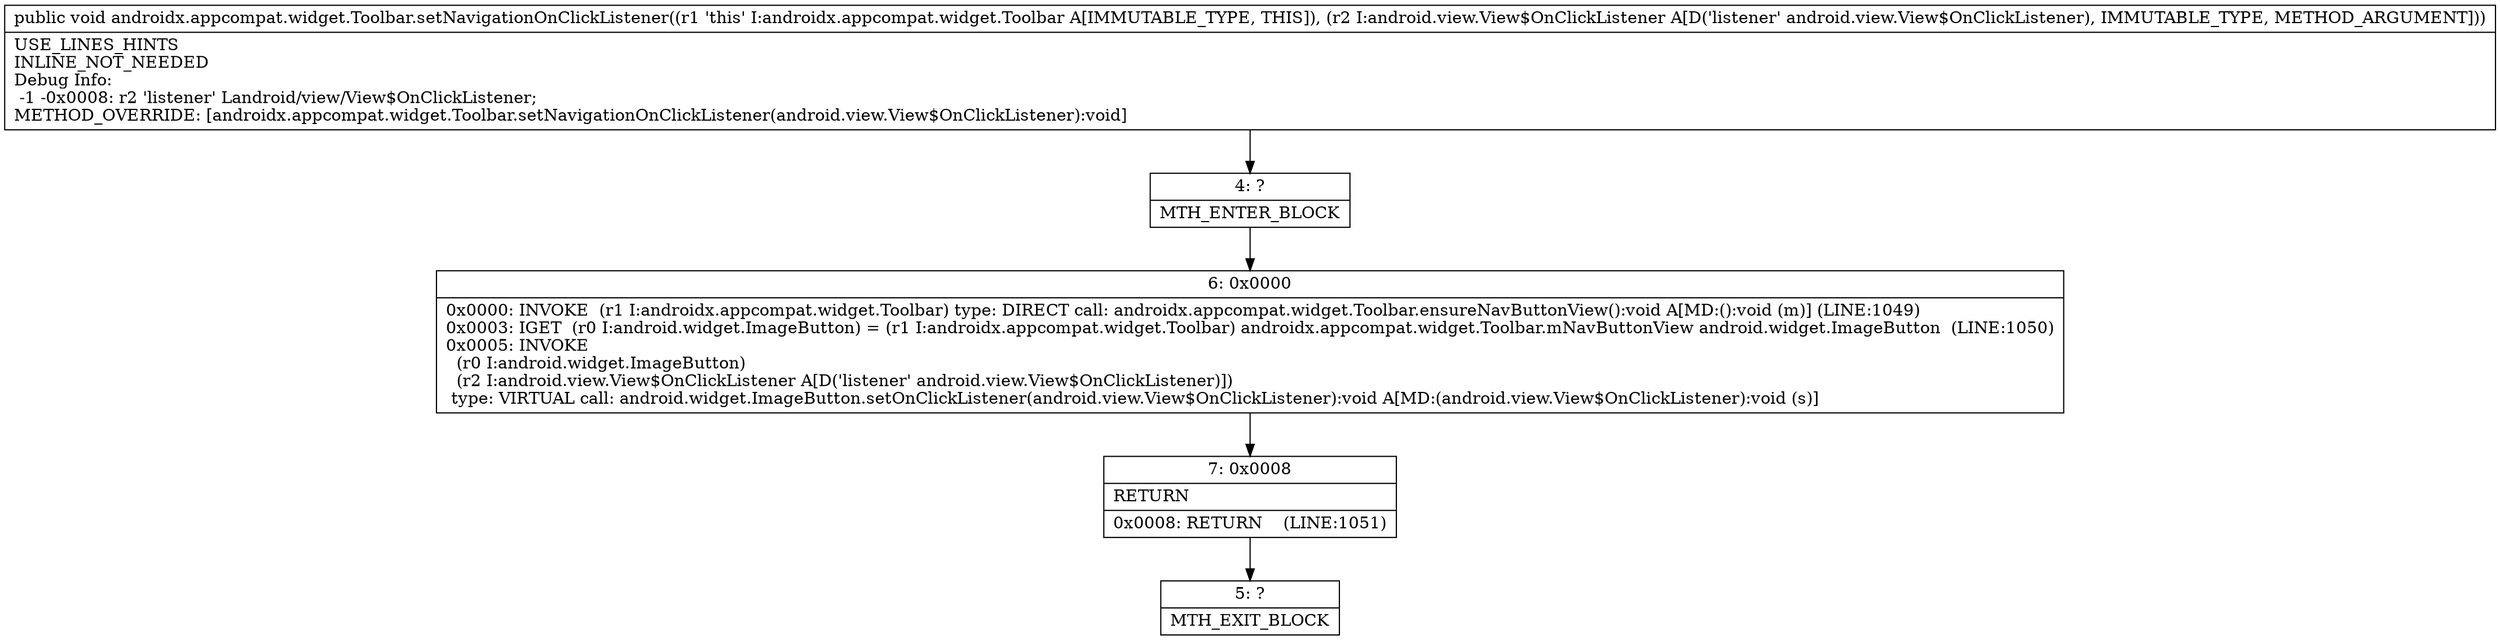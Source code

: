 digraph "CFG forandroidx.appcompat.widget.Toolbar.setNavigationOnClickListener(Landroid\/view\/View$OnClickListener;)V" {
Node_4 [shape=record,label="{4\:\ ?|MTH_ENTER_BLOCK\l}"];
Node_6 [shape=record,label="{6\:\ 0x0000|0x0000: INVOKE  (r1 I:androidx.appcompat.widget.Toolbar) type: DIRECT call: androidx.appcompat.widget.Toolbar.ensureNavButtonView():void A[MD:():void (m)] (LINE:1049)\l0x0003: IGET  (r0 I:android.widget.ImageButton) = (r1 I:androidx.appcompat.widget.Toolbar) androidx.appcompat.widget.Toolbar.mNavButtonView android.widget.ImageButton  (LINE:1050)\l0x0005: INVOKE  \l  (r0 I:android.widget.ImageButton)\l  (r2 I:android.view.View$OnClickListener A[D('listener' android.view.View$OnClickListener)])\l type: VIRTUAL call: android.widget.ImageButton.setOnClickListener(android.view.View$OnClickListener):void A[MD:(android.view.View$OnClickListener):void (s)]\l}"];
Node_7 [shape=record,label="{7\:\ 0x0008|RETURN\l|0x0008: RETURN    (LINE:1051)\l}"];
Node_5 [shape=record,label="{5\:\ ?|MTH_EXIT_BLOCK\l}"];
MethodNode[shape=record,label="{public void androidx.appcompat.widget.Toolbar.setNavigationOnClickListener((r1 'this' I:androidx.appcompat.widget.Toolbar A[IMMUTABLE_TYPE, THIS]), (r2 I:android.view.View$OnClickListener A[D('listener' android.view.View$OnClickListener), IMMUTABLE_TYPE, METHOD_ARGUMENT]))  | USE_LINES_HINTS\lINLINE_NOT_NEEDED\lDebug Info:\l  \-1 \-0x0008: r2 'listener' Landroid\/view\/View$OnClickListener;\lMETHOD_OVERRIDE: [androidx.appcompat.widget.Toolbar.setNavigationOnClickListener(android.view.View$OnClickListener):void]\l}"];
MethodNode -> Node_4;Node_4 -> Node_6;
Node_6 -> Node_7;
Node_7 -> Node_5;
}

